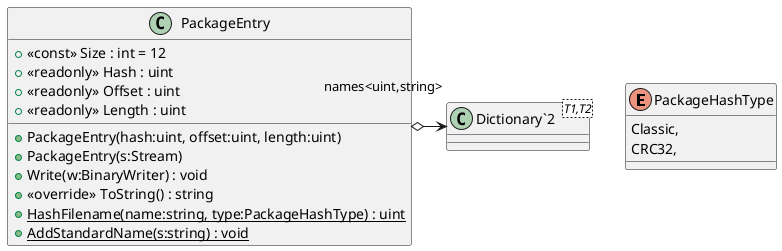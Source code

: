 @startuml
enum PackageHashType {
    Classic,
    CRC32,
}
class PackageEntry {
    + <<const>> Size : int = 12
    + <<readonly>> Hash : uint
    + <<readonly>> Offset : uint
    + <<readonly>> Length : uint
    + PackageEntry(hash:uint, offset:uint, length:uint)
    + PackageEntry(s:Stream)
    + Write(w:BinaryWriter) : void
    + <<override>> ToString() : string
    + {static} HashFilename(name:string, type:PackageHashType) : uint
    + {static} AddStandardName(s:string) : void
}
class "Dictionary`2"<T1,T2> {
}
PackageEntry o-> "names<uint,string>" "Dictionary`2"
@enduml
